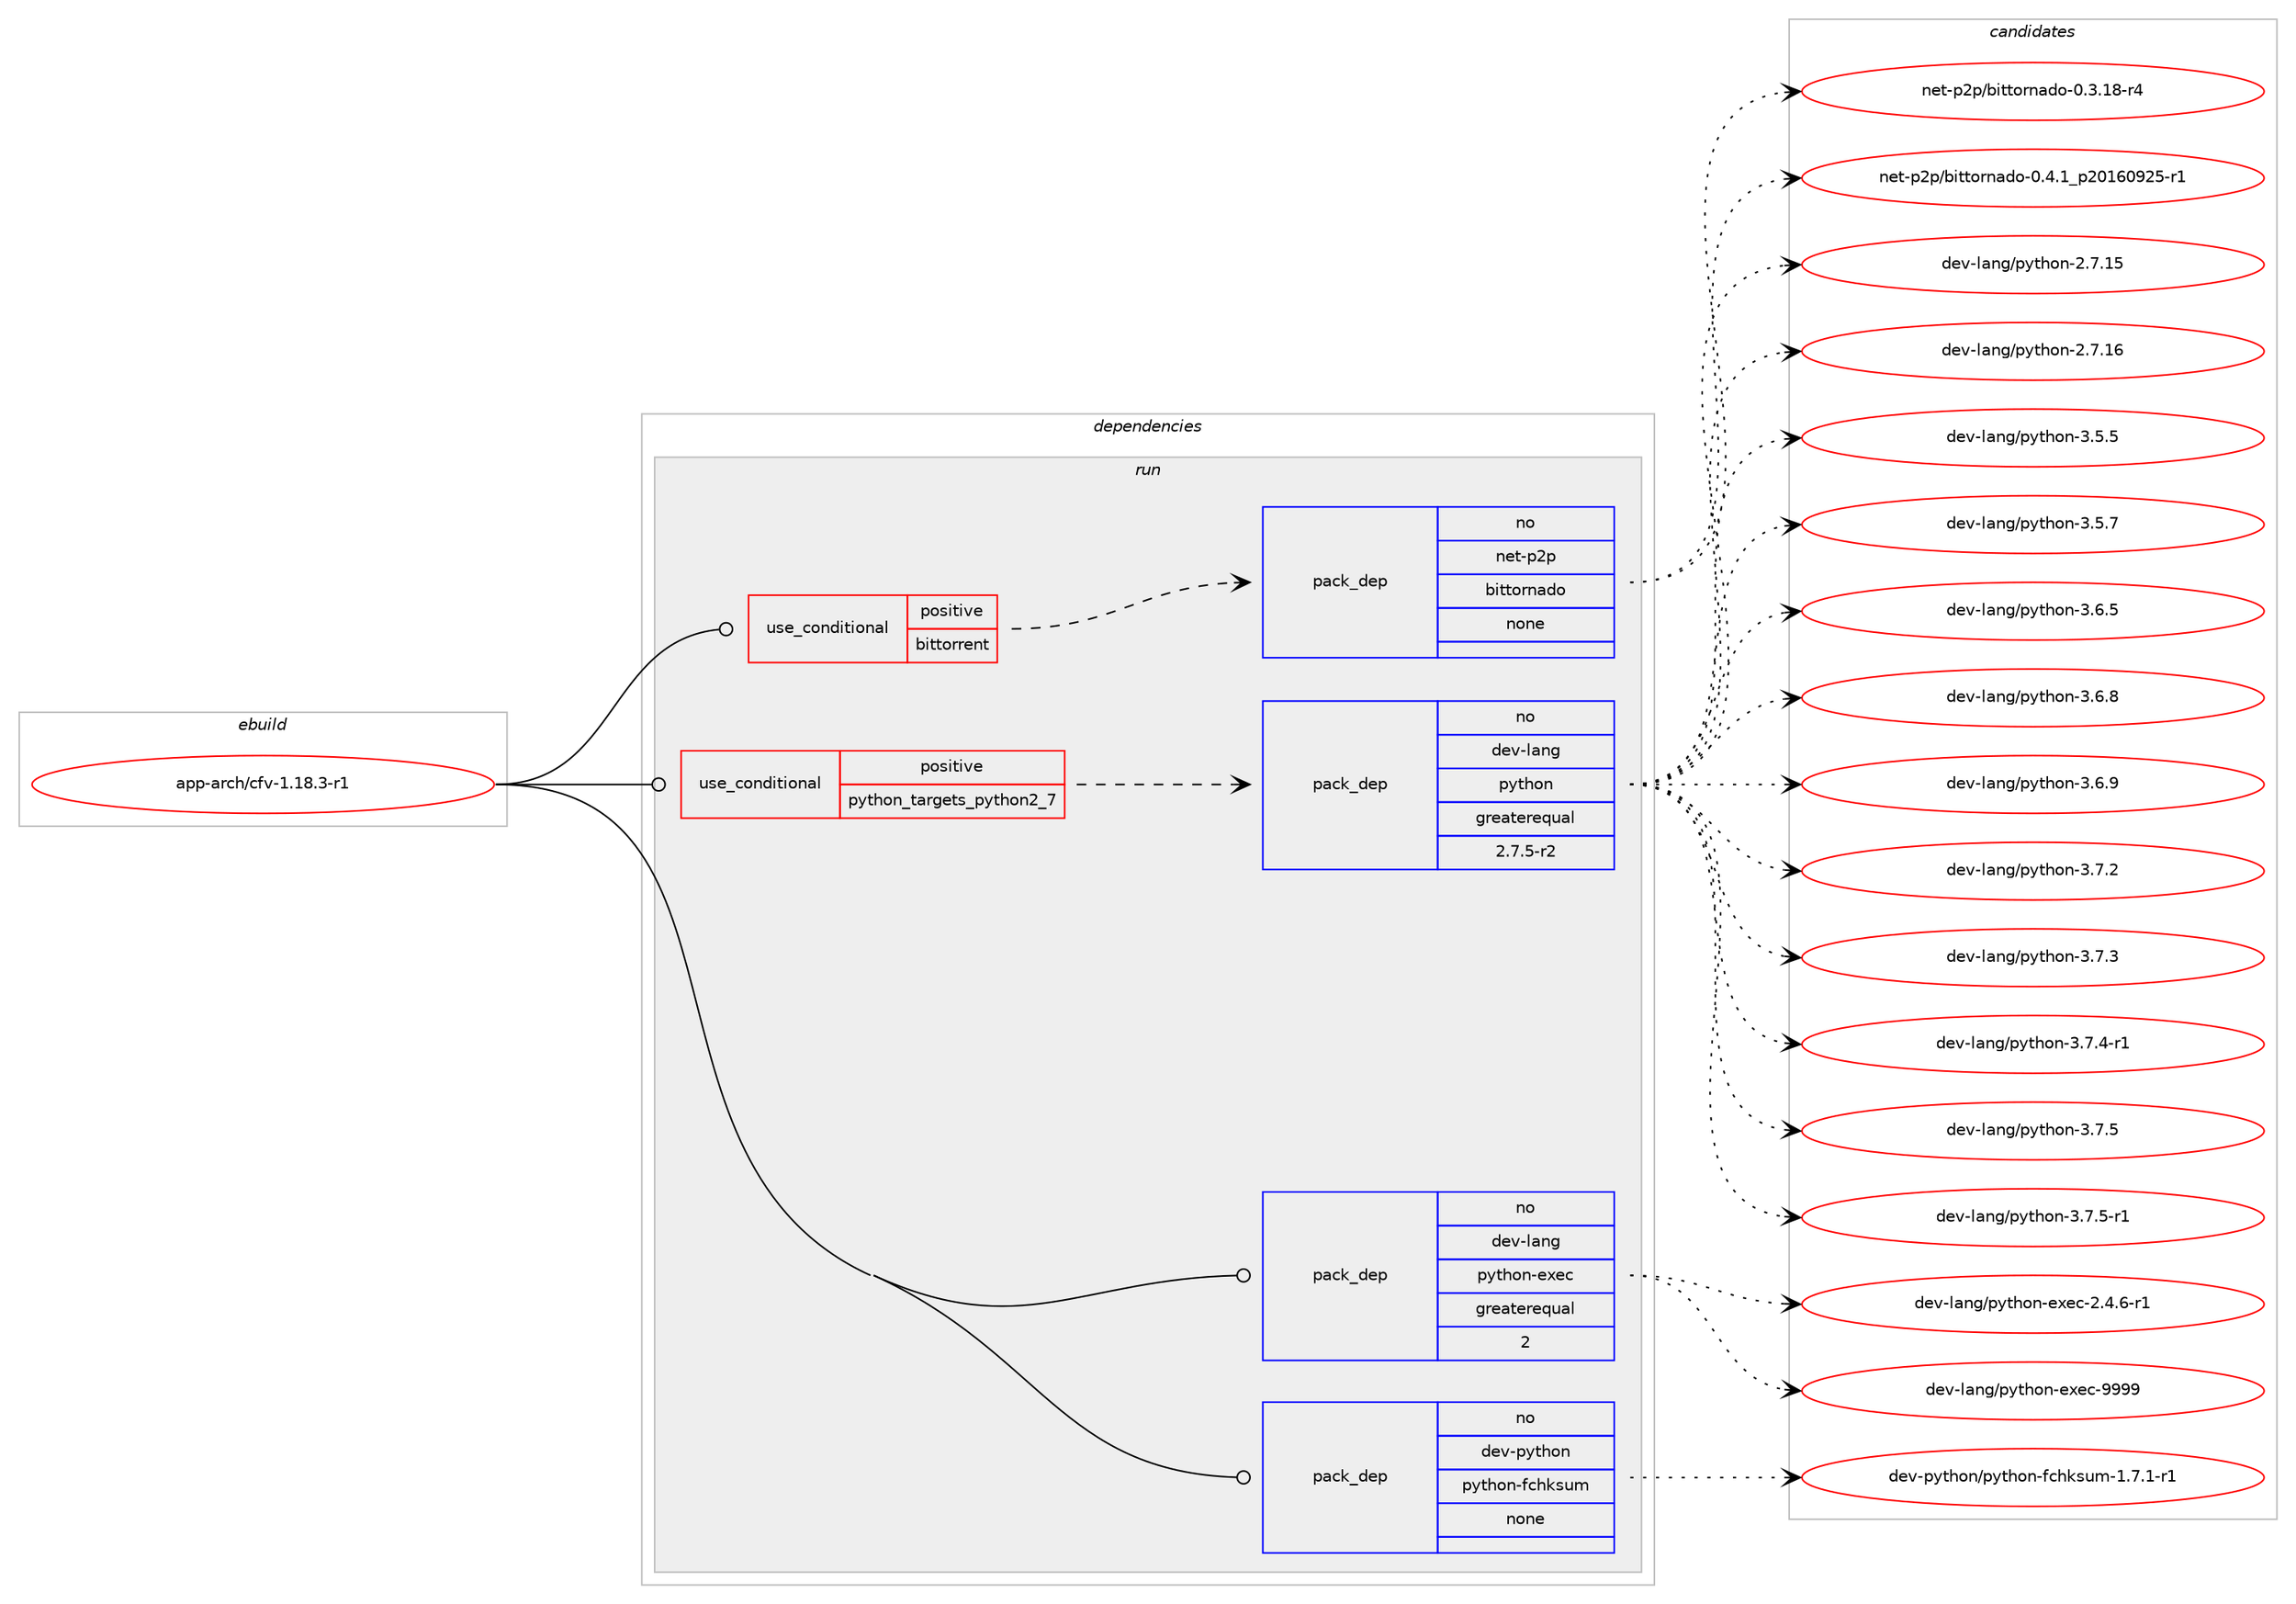 digraph prolog {

# *************
# Graph options
# *************

newrank=true;
concentrate=true;
compound=true;
graph [rankdir=LR,fontname=Helvetica,fontsize=10,ranksep=1.5];#, ranksep=2.5, nodesep=0.2];
edge  [arrowhead=vee];
node  [fontname=Helvetica,fontsize=10];

# **********
# The ebuild
# **********

subgraph cluster_leftcol {
color=gray;
rank=same;
label=<<i>ebuild</i>>;
id [label="app-arch/cfv-1.18.3-r1", color=red, width=4, href="../app-arch/cfv-1.18.3-r1.svg"];
}

# ****************
# The dependencies
# ****************

subgraph cluster_midcol {
color=gray;
label=<<i>dependencies</i>>;
subgraph cluster_compile {
fillcolor="#eeeeee";
style=filled;
label=<<i>compile</i>>;
}
subgraph cluster_compileandrun {
fillcolor="#eeeeee";
style=filled;
label=<<i>compile and run</i>>;
}
subgraph cluster_run {
fillcolor="#eeeeee";
style=filled;
label=<<i>run</i>>;
subgraph cond112603 {
dependency472356 [label=<<TABLE BORDER="0" CELLBORDER="1" CELLSPACING="0" CELLPADDING="4"><TR><TD ROWSPAN="3" CELLPADDING="10">use_conditional</TD></TR><TR><TD>positive</TD></TR><TR><TD>bittorrent</TD></TR></TABLE>>, shape=none, color=red];
subgraph pack351180 {
dependency472357 [label=<<TABLE BORDER="0" CELLBORDER="1" CELLSPACING="0" CELLPADDING="4" WIDTH="220"><TR><TD ROWSPAN="6" CELLPADDING="30">pack_dep</TD></TR><TR><TD WIDTH="110">no</TD></TR><TR><TD>net-p2p</TD></TR><TR><TD>bittornado</TD></TR><TR><TD>none</TD></TR><TR><TD></TD></TR></TABLE>>, shape=none, color=blue];
}
dependency472356:e -> dependency472357:w [weight=20,style="dashed",arrowhead="vee"];
}
id:e -> dependency472356:w [weight=20,style="solid",arrowhead="odot"];
subgraph cond112604 {
dependency472358 [label=<<TABLE BORDER="0" CELLBORDER="1" CELLSPACING="0" CELLPADDING="4"><TR><TD ROWSPAN="3" CELLPADDING="10">use_conditional</TD></TR><TR><TD>positive</TD></TR><TR><TD>python_targets_python2_7</TD></TR></TABLE>>, shape=none, color=red];
subgraph pack351181 {
dependency472359 [label=<<TABLE BORDER="0" CELLBORDER="1" CELLSPACING="0" CELLPADDING="4" WIDTH="220"><TR><TD ROWSPAN="6" CELLPADDING="30">pack_dep</TD></TR><TR><TD WIDTH="110">no</TD></TR><TR><TD>dev-lang</TD></TR><TR><TD>python</TD></TR><TR><TD>greaterequal</TD></TR><TR><TD>2.7.5-r2</TD></TR></TABLE>>, shape=none, color=blue];
}
dependency472358:e -> dependency472359:w [weight=20,style="dashed",arrowhead="vee"];
}
id:e -> dependency472358:w [weight=20,style="solid",arrowhead="odot"];
subgraph pack351182 {
dependency472360 [label=<<TABLE BORDER="0" CELLBORDER="1" CELLSPACING="0" CELLPADDING="4" WIDTH="220"><TR><TD ROWSPAN="6" CELLPADDING="30">pack_dep</TD></TR><TR><TD WIDTH="110">no</TD></TR><TR><TD>dev-lang</TD></TR><TR><TD>python-exec</TD></TR><TR><TD>greaterequal</TD></TR><TR><TD>2</TD></TR></TABLE>>, shape=none, color=blue];
}
id:e -> dependency472360:w [weight=20,style="solid",arrowhead="odot"];
subgraph pack351183 {
dependency472361 [label=<<TABLE BORDER="0" CELLBORDER="1" CELLSPACING="0" CELLPADDING="4" WIDTH="220"><TR><TD ROWSPAN="6" CELLPADDING="30">pack_dep</TD></TR><TR><TD WIDTH="110">no</TD></TR><TR><TD>dev-python</TD></TR><TR><TD>python-fchksum</TD></TR><TR><TD>none</TD></TR><TR><TD></TD></TR></TABLE>>, shape=none, color=blue];
}
id:e -> dependency472361:w [weight=20,style="solid",arrowhead="odot"];
}
}

# **************
# The candidates
# **************

subgraph cluster_choices {
rank=same;
color=gray;
label=<<i>candidates</i>>;

subgraph choice351180 {
color=black;
nodesep=1;
choice1101011164511250112479810511611611111411097100111454846514649564511452 [label="net-p2p/bittornado-0.3.18-r4", color=red, width=4,href="../net-p2p/bittornado-0.3.18-r4.svg"];
choice11010111645112501124798105116116111114110971001114548465246499511250484954485750534511449 [label="net-p2p/bittornado-0.4.1_p20160925-r1", color=red, width=4,href="../net-p2p/bittornado-0.4.1_p20160925-r1.svg"];
dependency472357:e -> choice1101011164511250112479810511611611111411097100111454846514649564511452:w [style=dotted,weight="100"];
dependency472357:e -> choice11010111645112501124798105116116111114110971001114548465246499511250484954485750534511449:w [style=dotted,weight="100"];
}
subgraph choice351181 {
color=black;
nodesep=1;
choice10010111845108971101034711212111610411111045504655464953 [label="dev-lang/python-2.7.15", color=red, width=4,href="../dev-lang/python-2.7.15.svg"];
choice10010111845108971101034711212111610411111045504655464954 [label="dev-lang/python-2.7.16", color=red, width=4,href="../dev-lang/python-2.7.16.svg"];
choice100101118451089711010347112121116104111110455146534653 [label="dev-lang/python-3.5.5", color=red, width=4,href="../dev-lang/python-3.5.5.svg"];
choice100101118451089711010347112121116104111110455146534655 [label="dev-lang/python-3.5.7", color=red, width=4,href="../dev-lang/python-3.5.7.svg"];
choice100101118451089711010347112121116104111110455146544653 [label="dev-lang/python-3.6.5", color=red, width=4,href="../dev-lang/python-3.6.5.svg"];
choice100101118451089711010347112121116104111110455146544656 [label="dev-lang/python-3.6.8", color=red, width=4,href="../dev-lang/python-3.6.8.svg"];
choice100101118451089711010347112121116104111110455146544657 [label="dev-lang/python-3.6.9", color=red, width=4,href="../dev-lang/python-3.6.9.svg"];
choice100101118451089711010347112121116104111110455146554650 [label="dev-lang/python-3.7.2", color=red, width=4,href="../dev-lang/python-3.7.2.svg"];
choice100101118451089711010347112121116104111110455146554651 [label="dev-lang/python-3.7.3", color=red, width=4,href="../dev-lang/python-3.7.3.svg"];
choice1001011184510897110103471121211161041111104551465546524511449 [label="dev-lang/python-3.7.4-r1", color=red, width=4,href="../dev-lang/python-3.7.4-r1.svg"];
choice100101118451089711010347112121116104111110455146554653 [label="dev-lang/python-3.7.5", color=red, width=4,href="../dev-lang/python-3.7.5.svg"];
choice1001011184510897110103471121211161041111104551465546534511449 [label="dev-lang/python-3.7.5-r1", color=red, width=4,href="../dev-lang/python-3.7.5-r1.svg"];
dependency472359:e -> choice10010111845108971101034711212111610411111045504655464953:w [style=dotted,weight="100"];
dependency472359:e -> choice10010111845108971101034711212111610411111045504655464954:w [style=dotted,weight="100"];
dependency472359:e -> choice100101118451089711010347112121116104111110455146534653:w [style=dotted,weight="100"];
dependency472359:e -> choice100101118451089711010347112121116104111110455146534655:w [style=dotted,weight="100"];
dependency472359:e -> choice100101118451089711010347112121116104111110455146544653:w [style=dotted,weight="100"];
dependency472359:e -> choice100101118451089711010347112121116104111110455146544656:w [style=dotted,weight="100"];
dependency472359:e -> choice100101118451089711010347112121116104111110455146544657:w [style=dotted,weight="100"];
dependency472359:e -> choice100101118451089711010347112121116104111110455146554650:w [style=dotted,weight="100"];
dependency472359:e -> choice100101118451089711010347112121116104111110455146554651:w [style=dotted,weight="100"];
dependency472359:e -> choice1001011184510897110103471121211161041111104551465546524511449:w [style=dotted,weight="100"];
dependency472359:e -> choice100101118451089711010347112121116104111110455146554653:w [style=dotted,weight="100"];
dependency472359:e -> choice1001011184510897110103471121211161041111104551465546534511449:w [style=dotted,weight="100"];
}
subgraph choice351182 {
color=black;
nodesep=1;
choice10010111845108971101034711212111610411111045101120101994550465246544511449 [label="dev-lang/python-exec-2.4.6-r1", color=red, width=4,href="../dev-lang/python-exec-2.4.6-r1.svg"];
choice10010111845108971101034711212111610411111045101120101994557575757 [label="dev-lang/python-exec-9999", color=red, width=4,href="../dev-lang/python-exec-9999.svg"];
dependency472360:e -> choice10010111845108971101034711212111610411111045101120101994550465246544511449:w [style=dotted,weight="100"];
dependency472360:e -> choice10010111845108971101034711212111610411111045101120101994557575757:w [style=dotted,weight="100"];
}
subgraph choice351183 {
color=black;
nodesep=1;
choice100101118451121211161041111104711212111610411111045102991041071151171094549465546494511449 [label="dev-python/python-fchksum-1.7.1-r1", color=red, width=4,href="../dev-python/python-fchksum-1.7.1-r1.svg"];
dependency472361:e -> choice100101118451121211161041111104711212111610411111045102991041071151171094549465546494511449:w [style=dotted,weight="100"];
}
}

}
